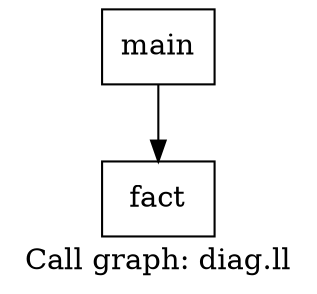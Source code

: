 digraph "Call graph: diag.ll" {
	label="Call graph: diag.ll";

	Node0x600003bfc0f0 [shape=record,label="{fact}"];
	Node0x600003bfc180 [shape=record,label="{main}"];
	Node0x600003bfc180 -> Node0x600003bfc0f0;
}
